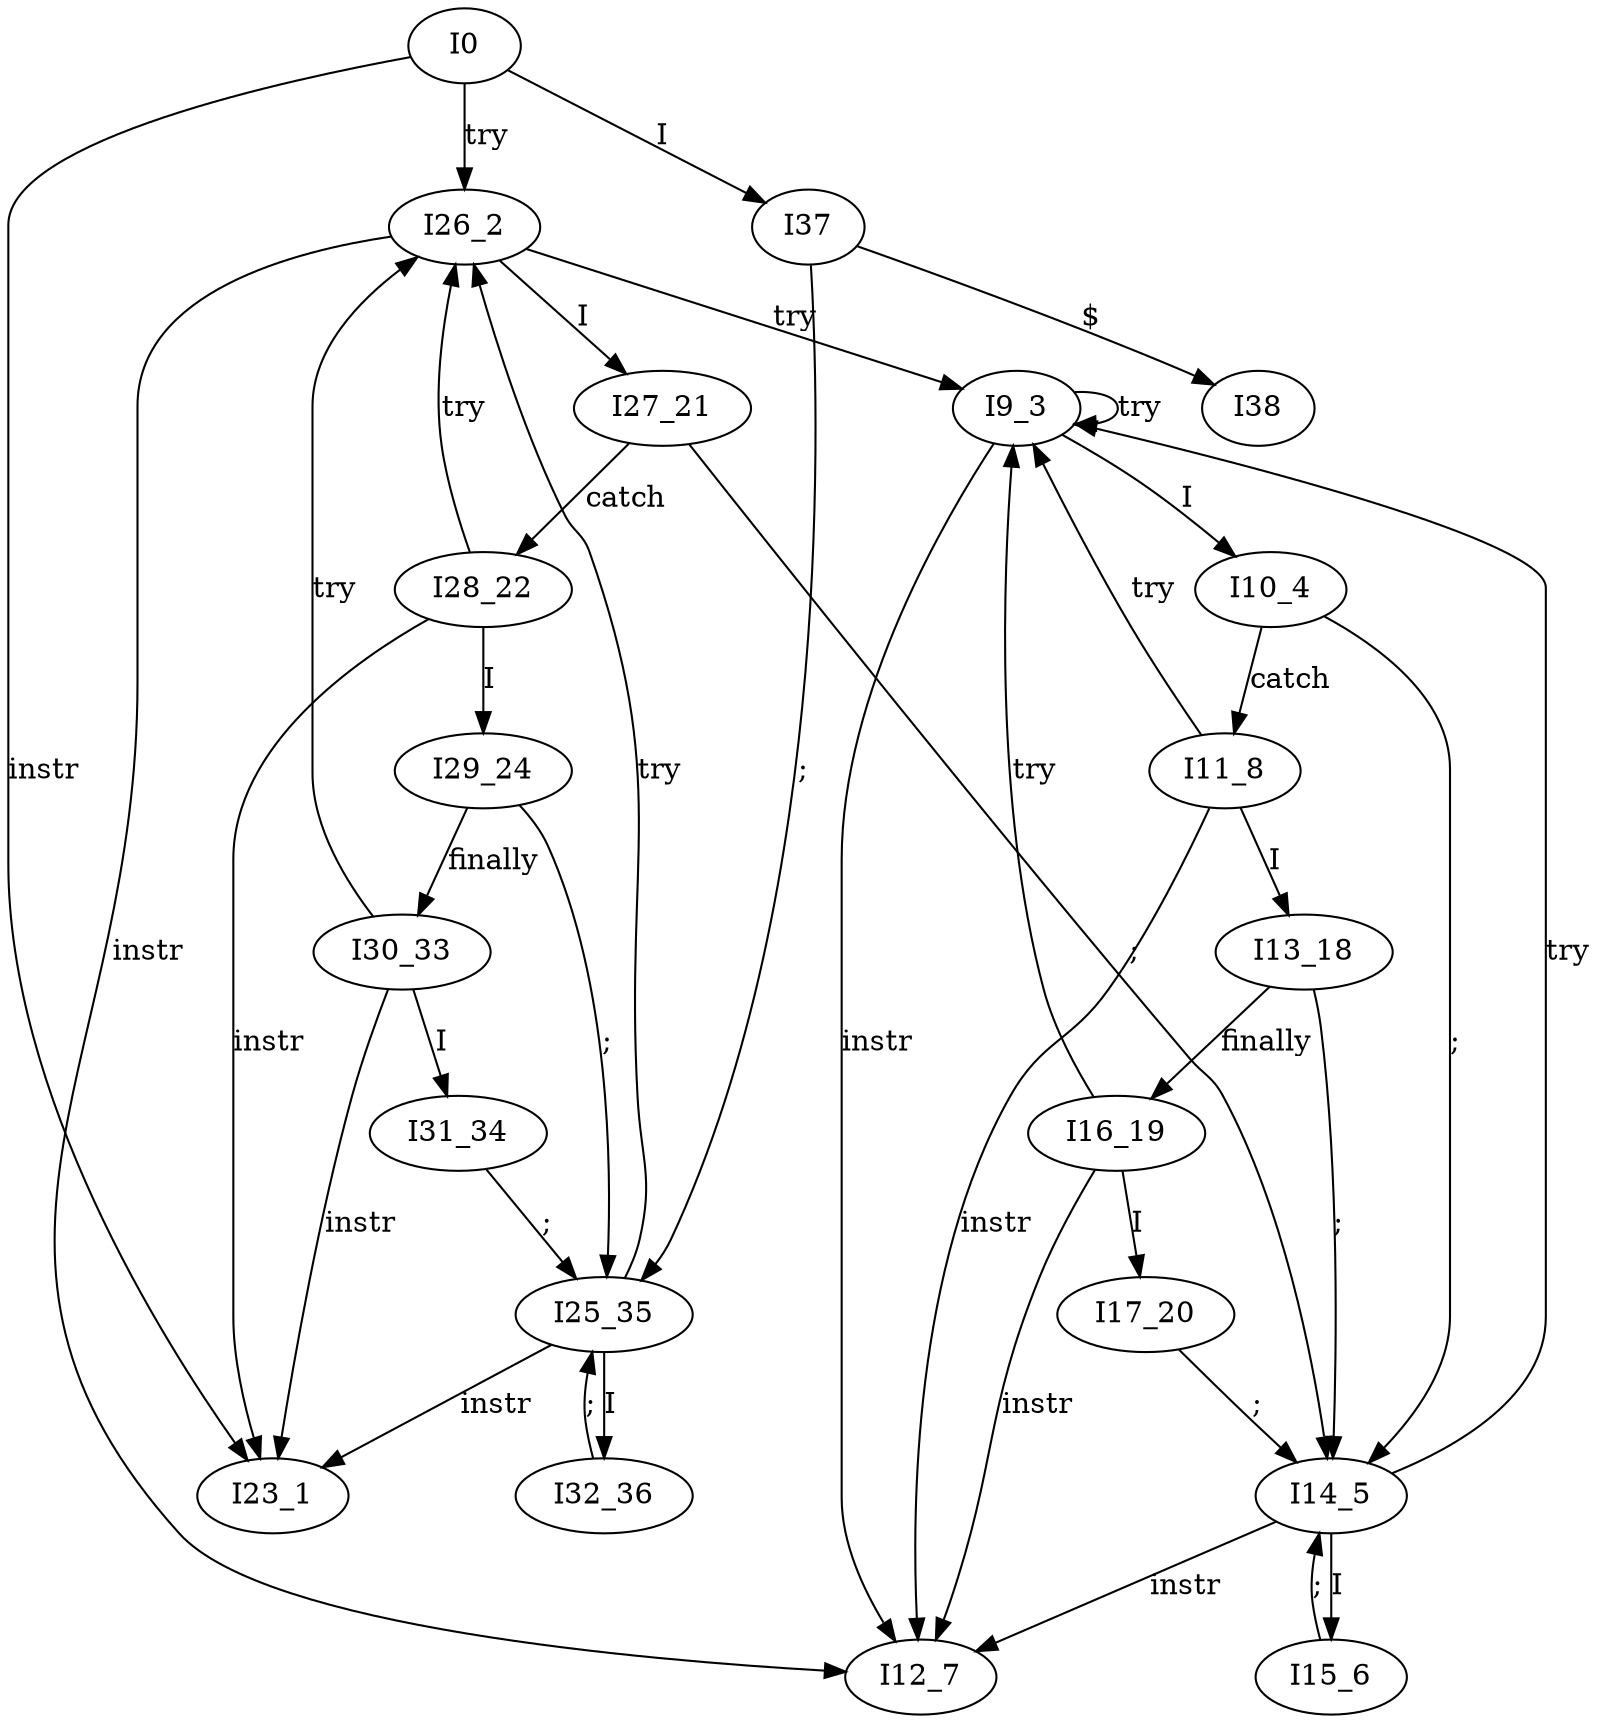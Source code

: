 digraph {
    I0     -> I23_1[label="instr"];
    I0     -> I26_2[label="try"];
    I0     -> I37[label="I"];
 
    I26_2  -> I9_3[label="try"];
    I26_2  -> I12_7[label="instr"];
    I26_2  -> I27_21[label="I"];

    I9_3   -> I9_3[label="try"];
    I9_3   -> I10_4[label="I"];
    I9_3   -> I12_7[label="instr"];

    I10_4  -> I14_5[label=";"];
    I10_4  -> I11_8[label="catch"];

    I14_5  -> I9_3[label="try"];
    I14_5  -> I15_6[label="I"];
    I14_5  -> I12_7[label="instr"];

    I15_6  -> I14_5[label=";"];

    I11_8  -> I9_3[label="try"];
    I11_8  -> I12_7[label="instr"];
    I11_8  -> I13_18[label="I"];

    I13_18 -> I14_5[label=";"];
    I13_18 -> I16_19[label="finally"];

    I16_19 -> I9_3[label="try"];
    I16_19 -> I12_7[label="instr"];
    I16_19 -> I17_20[label="I"];

    I17_20 -> I14_5[label=";"];

    I27_21 -> I14_5[label=";"];
    I27_21 -> I28_22[label="catch"];

    I28_22 -> I23_1[label="instr"];
    I28_22 -> I26_2[label="try"];
    I28_22 -> I29_24[label="I"];

    I29_24 -> I25_35[label=";"];
    I29_24 -> I30_33[label="finally"];

    I25_35 -> I23_1[label="instr"];
    I25_35 -> I26_2[label="try"];

    I30_33 -> I23_1[label="instr"];
    I30_33 -> I26_2[label="try"];
    I30_33 -> I31_34[label="I"];
    I25_35 -> I32_36[label="I"];

    I31_34 -> I25_35[label=";"];

    I32_36 -> I25_35[label=";"];

    I37    -> I25_35[label=";"];

    I37 -> I38[label="$"]

}